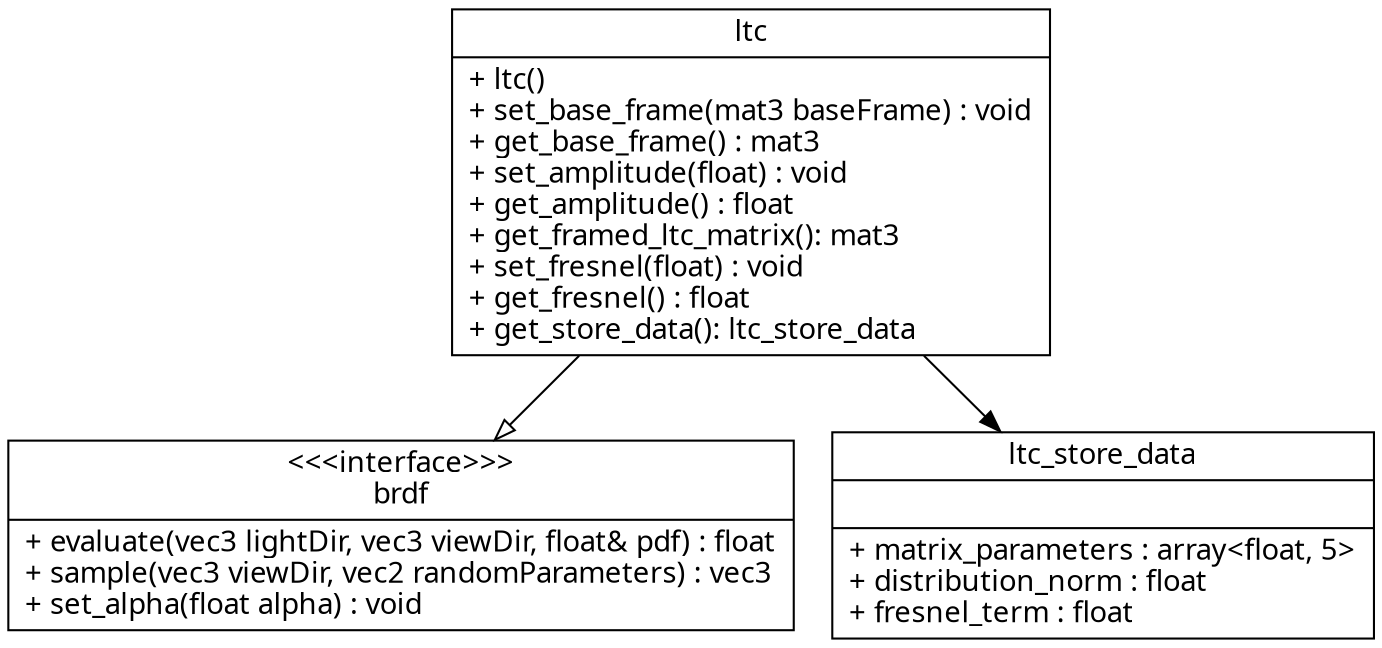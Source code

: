 digraph G {
    fontname = "Lucida Console"
    fontsize = 14

    dpi = 300

    node [
        shape = "record"
        fontname = "Lucida Console"
        fontsize = 14
    ]

    brdf [
        label = "{\<\<\<interface\>\>\>\nbrdf|+ evaluate(vec3 lightDir, vec3 viewDir, float& pdf) : float\l+ sample(vec3 viewDir, vec2 randomParameters) : vec3\l+ set_alpha(float alpha) : void\l}"
    ]

    ltc [
        label = "{ltc|+ ltc()\l+ set_base_frame(mat3 baseFrame) : void\l+ get_base_frame() : mat3\l+ set_amplitude(float) : void\l+ get_amplitude() : float\l+ get_framed_ltc_matrix(): mat3\l+ set_fresnel(float) : void\l+ get_fresnel() : float\l+ get_store_data(): ltc_store_data\l}"
    ]

    ltc_store_data [
        label = "{ltc_store_data||+ matrix_parameters : array\<float, 5\>\l+ distribution_norm : float\l+ fresnel_term : float\l}"
    ]

    
    ltc -> ltc_store_data

    edge[arrowhead="empty"]
    ltc -> brdf
}